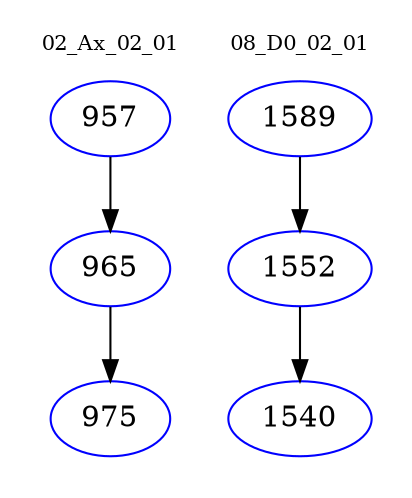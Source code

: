 digraph{
subgraph cluster_0 {
color = white
label = "02_Ax_02_01";
fontsize=10;
T0_957 [label="957", color="blue"]
T0_957 -> T0_965 [color="black"]
T0_965 [label="965", color="blue"]
T0_965 -> T0_975 [color="black"]
T0_975 [label="975", color="blue"]
}
subgraph cluster_1 {
color = white
label = "08_D0_02_01";
fontsize=10;
T1_1589 [label="1589", color="blue"]
T1_1589 -> T1_1552 [color="black"]
T1_1552 [label="1552", color="blue"]
T1_1552 -> T1_1540 [color="black"]
T1_1540 [label="1540", color="blue"]
}
}
